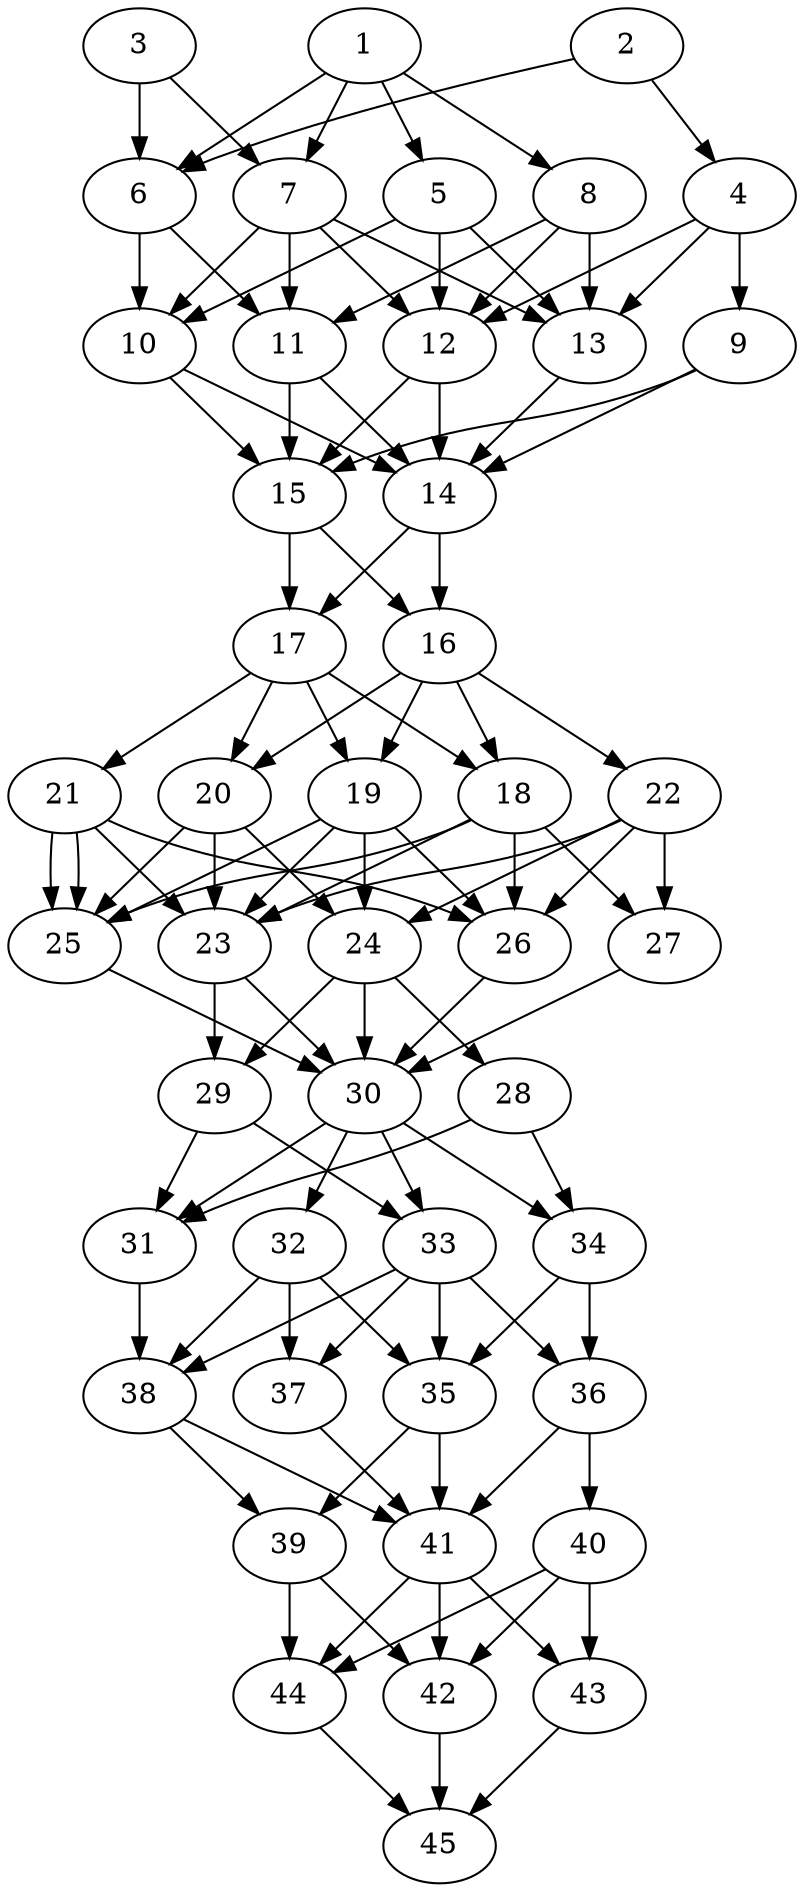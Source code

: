 // DAG automatically generated by daggen at Tue Aug  6 16:31:44 2019
// ./daggen --dot -n 45 --ccr 0.3 --fat 0.4 --regular 0.5 --density 0.9 --mindata 5242880 --maxdata 52428800 
digraph G {
  1 [size="150493867", alpha="0.09", expect_size="45148160"] 
  1 -> 5 [size ="45148160"]
  1 -> 6 [size ="45148160"]
  1 -> 7 [size ="45148160"]
  1 -> 8 [size ="45148160"]
  2 [size="64494933", alpha="0.12", expect_size="19348480"] 
  2 -> 4 [size ="19348480"]
  2 -> 6 [size ="19348480"]
  3 [size="39410347", alpha="0.20", expect_size="11823104"] 
  3 -> 6 [size ="11823104"]
  3 -> 7 [size ="11823104"]
  4 [size="96361813", alpha="0.12", expect_size="28908544"] 
  4 -> 9 [size ="28908544"]
  4 -> 12 [size ="28908544"]
  4 -> 13 [size ="28908544"]
  5 [size="121483947", alpha="0.12", expect_size="36445184"] 
  5 -> 10 [size ="36445184"]
  5 -> 12 [size ="36445184"]
  5 -> 13 [size ="36445184"]
  6 [size="29136213", alpha="0.08", expect_size="8740864"] 
  6 -> 10 [size ="8740864"]
  6 -> 11 [size ="8740864"]
  7 [size="86333440", alpha="0.05", expect_size="25900032"] 
  7 -> 10 [size ="25900032"]
  7 -> 11 [size ="25900032"]
  7 -> 12 [size ="25900032"]
  7 -> 13 [size ="25900032"]
  8 [size="122849280", alpha="0.05", expect_size="36854784"] 
  8 -> 11 [size ="36854784"]
  8 -> 12 [size ="36854784"]
  8 -> 13 [size ="36854784"]
  9 [size="93859840", alpha="0.18", expect_size="28157952"] 
  9 -> 14 [size ="28157952"]
  9 -> 15 [size ="28157952"]
  10 [size="35949227", alpha="0.07", expect_size="10784768"] 
  10 -> 14 [size ="10784768"]
  10 -> 15 [size ="10784768"]
  11 [size="161634987", alpha="0.09", expect_size="48490496"] 
  11 -> 14 [size ="48490496"]
  11 -> 15 [size ="48490496"]
  12 [size="77400747", alpha="0.17", expect_size="23220224"] 
  12 -> 14 [size ="23220224"]
  12 -> 15 [size ="23220224"]
  13 [size="173414400", alpha="0.16", expect_size="52024320"] 
  13 -> 14 [size ="52024320"]
  14 [size="171653120", alpha="0.13", expect_size="51495936"] 
  14 -> 16 [size ="51495936"]
  14 -> 17 [size ="51495936"]
  15 [size="109813760", alpha="0.08", expect_size="32944128"] 
  15 -> 16 [size ="32944128"]
  15 -> 17 [size ="32944128"]
  16 [size="43745280", alpha="0.09", expect_size="13123584"] 
  16 -> 18 [size ="13123584"]
  16 -> 19 [size ="13123584"]
  16 -> 20 [size ="13123584"]
  16 -> 22 [size ="13123584"]
  17 [size="106298027", alpha="0.05", expect_size="31889408"] 
  17 -> 18 [size ="31889408"]
  17 -> 19 [size ="31889408"]
  17 -> 20 [size ="31889408"]
  17 -> 21 [size ="31889408"]
  18 [size="147479893", alpha="0.05", expect_size="44243968"] 
  18 -> 23 [size ="44243968"]
  18 -> 25 [size ="44243968"]
  18 -> 26 [size ="44243968"]
  18 -> 27 [size ="44243968"]
  19 [size="31330987", alpha="0.10", expect_size="9399296"] 
  19 -> 23 [size ="9399296"]
  19 -> 24 [size ="9399296"]
  19 -> 25 [size ="9399296"]
  19 -> 26 [size ="9399296"]
  20 [size="18855253", alpha="0.03", expect_size="5656576"] 
  20 -> 23 [size ="5656576"]
  20 -> 24 [size ="5656576"]
  20 -> 25 [size ="5656576"]
  21 [size="70795947", alpha="0.12", expect_size="21238784"] 
  21 -> 23 [size ="21238784"]
  21 -> 25 [size ="21238784"]
  21 -> 25 [size ="21238784"]
  21 -> 26 [size ="21238784"]
  22 [size="141520213", alpha="0.08", expect_size="42456064"] 
  22 -> 23 [size ="42456064"]
  22 -> 24 [size ="42456064"]
  22 -> 26 [size ="42456064"]
  22 -> 27 [size ="42456064"]
  23 [size="115879253", alpha="0.06", expect_size="34763776"] 
  23 -> 29 [size ="34763776"]
  23 -> 30 [size ="34763776"]
  24 [size="82991787", alpha="0.14", expect_size="24897536"] 
  24 -> 28 [size ="24897536"]
  24 -> 29 [size ="24897536"]
  24 -> 30 [size ="24897536"]
  25 [size="27412480", alpha="0.15", expect_size="8223744"] 
  25 -> 30 [size ="8223744"]
  26 [size="91310080", alpha="0.18", expect_size="27393024"] 
  26 -> 30 [size ="27393024"]
  27 [size="159122773", alpha="0.10", expect_size="47736832"] 
  27 -> 30 [size ="47736832"]
  28 [size="43141120", alpha="0.15", expect_size="12942336"] 
  28 -> 31 [size ="12942336"]
  28 -> 34 [size ="12942336"]
  29 [size="80069973", alpha="0.10", expect_size="24020992"] 
  29 -> 31 [size ="24020992"]
  29 -> 33 [size ="24020992"]
  30 [size="160921600", alpha="0.07", expect_size="48276480"] 
  30 -> 31 [size ="48276480"]
  30 -> 32 [size ="48276480"]
  30 -> 33 [size ="48276480"]
  30 -> 34 [size ="48276480"]
  31 [size="25425920", alpha="0.02", expect_size="7627776"] 
  31 -> 38 [size ="7627776"]
  32 [size="121180160", alpha="0.05", expect_size="36354048"] 
  32 -> 35 [size ="36354048"]
  32 -> 37 [size ="36354048"]
  32 -> 38 [size ="36354048"]
  33 [size="23340373", alpha="0.08", expect_size="7002112"] 
  33 -> 35 [size ="7002112"]
  33 -> 36 [size ="7002112"]
  33 -> 37 [size ="7002112"]
  33 -> 38 [size ="7002112"]
  34 [size="68420267", alpha="0.11", expect_size="20526080"] 
  34 -> 35 [size ="20526080"]
  34 -> 36 [size ="20526080"]
  35 [size="20732587", alpha="0.05", expect_size="6219776"] 
  35 -> 39 [size ="6219776"]
  35 -> 41 [size ="6219776"]
  36 [size="141571413", alpha="0.03", expect_size="42471424"] 
  36 -> 40 [size ="42471424"]
  36 -> 41 [size ="42471424"]
  37 [size="128030720", alpha="0.12", expect_size="38409216"] 
  37 -> 41 [size ="38409216"]
  38 [size="48964267", alpha="0.17", expect_size="14689280"] 
  38 -> 39 [size ="14689280"]
  38 -> 41 [size ="14689280"]
  39 [size="167034880", alpha="0.04", expect_size="50110464"] 
  39 -> 42 [size ="50110464"]
  39 -> 44 [size ="50110464"]
  40 [size="86766933", alpha="0.12", expect_size="26030080"] 
  40 -> 42 [size ="26030080"]
  40 -> 43 [size ="26030080"]
  40 -> 44 [size ="26030080"]
  41 [size="141206187", alpha="0.06", expect_size="42361856"] 
  41 -> 42 [size ="42361856"]
  41 -> 43 [size ="42361856"]
  41 -> 44 [size ="42361856"]
  42 [size="159945387", alpha="0.16", expect_size="47983616"] 
  42 -> 45 [size ="47983616"]
  43 [size="45622613", alpha="0.18", expect_size="13686784"] 
  43 -> 45 [size ="13686784"]
  44 [size="111465813", alpha="0.09", expect_size="33439744"] 
  44 -> 45 [size ="33439744"]
  45 [size="39789227", alpha="0.01", expect_size="11936768"] 
}
